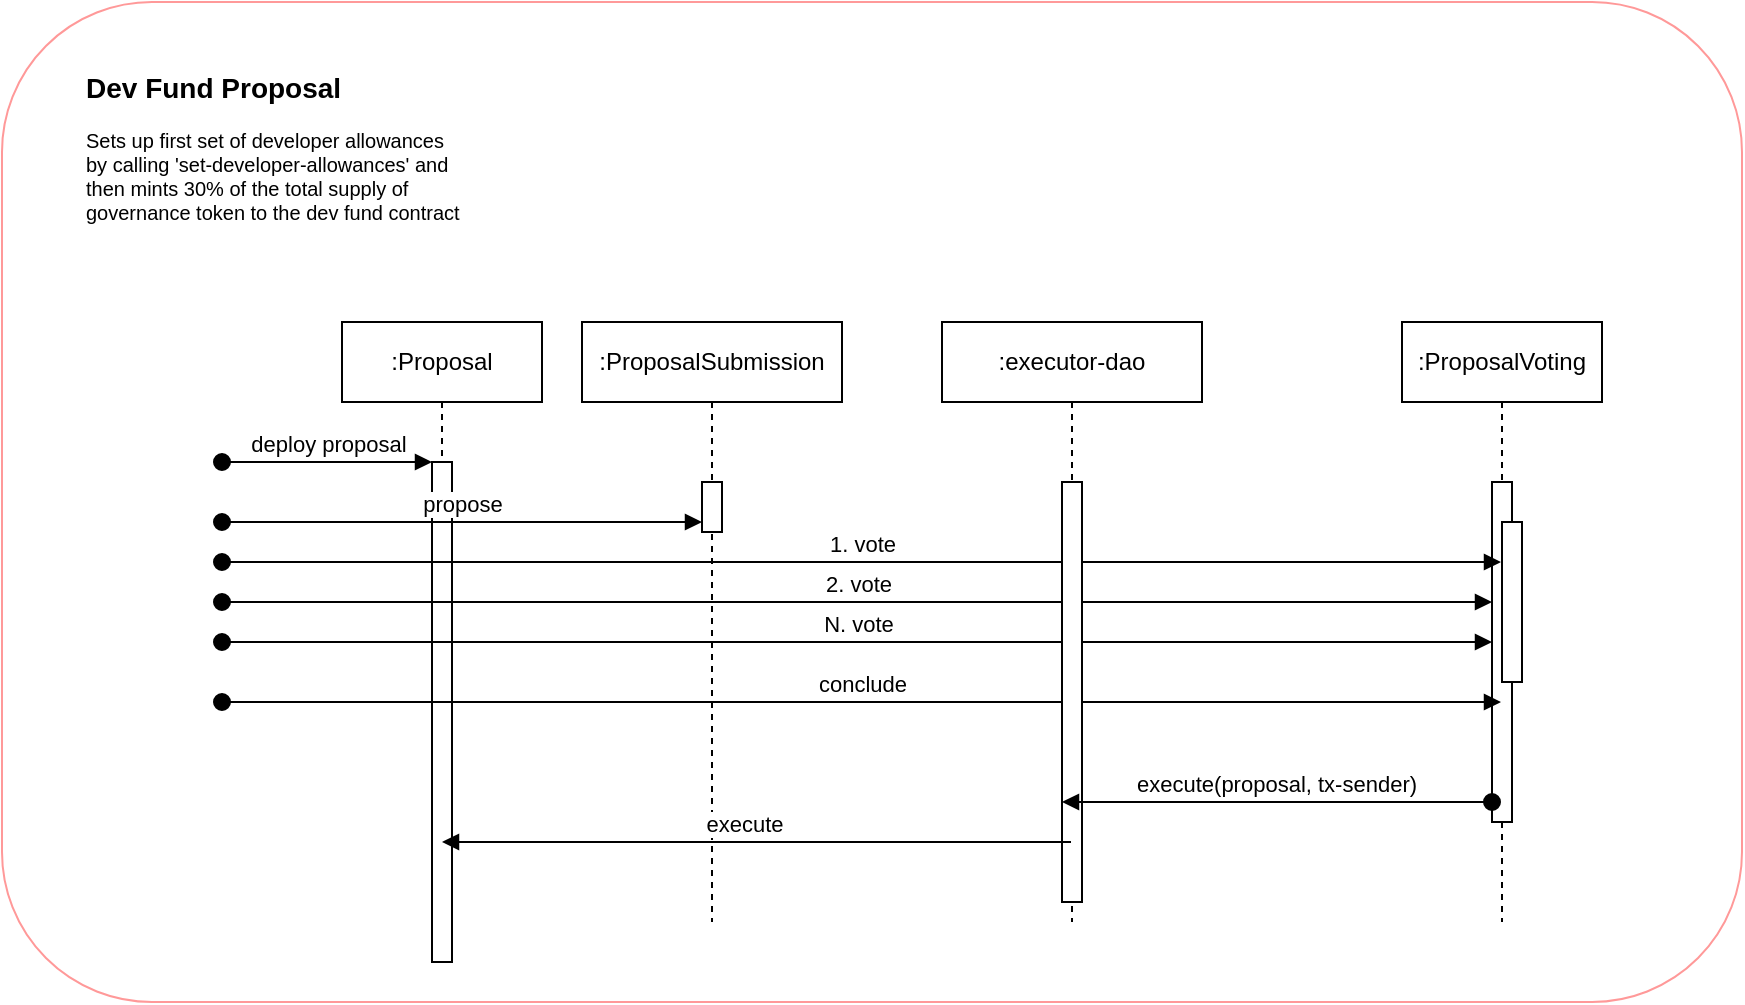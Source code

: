 <mxfile version="24.4.9" type="device">
  <diagram name="Page-1" id="2YBvvXClWsGukQMizWep">
    <mxGraphModel dx="1745" dy="1670" grid="1" gridSize="10" guides="1" tooltips="1" connect="1" arrows="1" fold="1" page="1" pageScale="1" pageWidth="850" pageHeight="1100" math="0" shadow="0">
      <root>
        <mxCell id="0" />
        <mxCell id="1" parent="0" />
        <mxCell id="Aift3zc4jcCWUdRSiagG-6" value="&lt;h1 style=&quot;margin-top: 0px; font-size: 23px; line-height: 30%;&quot;&gt;&lt;span style=&quot;background-color: initial;&quot;&gt;&lt;font style=&quot;font-size: 14px;&quot;&gt;Dev Fund Proposal&lt;/font&gt;&lt;/span&gt;&lt;/h1&gt;&lt;h1 style=&quot;margin-top: 0px; font-size: 23px; line-height: 30%;&quot;&gt;&lt;font style=&quot;background-color: initial; font-size: 10px; font-weight: normal;&quot;&gt;Sets up first set of developer allowances by calling &#39;&lt;/font&gt;&lt;span style=&quot;background-color: initial; font-size: 10px; font-weight: normal;&quot;&gt;set-developer-allowances&#39; and then mints 30% of the total supply of governance token to the dev fund contract&lt;/span&gt;&lt;/h1&gt;" style="text;html=1;whiteSpace=wrap;overflow=hidden;rounded=0;opacity=60;" vertex="1" parent="1">
          <mxGeometry x="-110" y="-10" width="190" height="90" as="geometry" />
        </mxCell>
        <mxCell id="aM9ryv3xv72pqoxQDRHE-1" value=":Proposal" style="shape=umlLifeline;perimeter=lifelinePerimeter;whiteSpace=wrap;html=1;container=0;dropTarget=0;collapsible=0;recursiveResize=0;outlineConnect=0;portConstraint=eastwest;newEdgeStyle={&quot;edgeStyle&quot;:&quot;elbowEdgeStyle&quot;,&quot;elbow&quot;:&quot;vertical&quot;,&quot;curved&quot;:0,&quot;rounded&quot;:0};" parent="1" vertex="1">
          <mxGeometry x="20" y="120" width="100" height="320" as="geometry" />
        </mxCell>
        <mxCell id="aM9ryv3xv72pqoxQDRHE-2" value="" style="html=1;points=[];perimeter=orthogonalPerimeter;outlineConnect=0;targetShapes=umlLifeline;portConstraint=eastwest;newEdgeStyle={&quot;edgeStyle&quot;:&quot;elbowEdgeStyle&quot;,&quot;elbow&quot;:&quot;vertical&quot;,&quot;curved&quot;:0,&quot;rounded&quot;:0};" parent="aM9ryv3xv72pqoxQDRHE-1" vertex="1">
          <mxGeometry x="45" y="70" width="10" height="250" as="geometry" />
        </mxCell>
        <mxCell id="aM9ryv3xv72pqoxQDRHE-3" value="deploy proposal" style="html=1;verticalAlign=bottom;startArrow=oval;endArrow=block;startSize=8;edgeStyle=elbowEdgeStyle;elbow=vertical;curved=0;rounded=0;" parent="aM9ryv3xv72pqoxQDRHE-1" target="aM9ryv3xv72pqoxQDRHE-2" edge="1">
          <mxGeometry relative="1" as="geometry">
            <mxPoint x="-60" y="70" as="sourcePoint" />
          </mxGeometry>
        </mxCell>
        <mxCell id="aM9ryv3xv72pqoxQDRHE-5" value=":ProposalVoting" style="shape=umlLifeline;perimeter=lifelinePerimeter;whiteSpace=wrap;html=1;container=0;dropTarget=0;collapsible=0;recursiveResize=0;outlineConnect=0;portConstraint=eastwest;newEdgeStyle={&quot;edgeStyle&quot;:&quot;elbowEdgeStyle&quot;,&quot;elbow&quot;:&quot;vertical&quot;,&quot;curved&quot;:0,&quot;rounded&quot;:0};" parent="1" vertex="1">
          <mxGeometry x="550" y="120" width="100" height="300" as="geometry" />
        </mxCell>
        <mxCell id="aM9ryv3xv72pqoxQDRHE-6" value="" style="html=1;points=[];perimeter=orthogonalPerimeter;outlineConnect=0;targetShapes=umlLifeline;portConstraint=eastwest;newEdgeStyle={&quot;edgeStyle&quot;:&quot;elbowEdgeStyle&quot;,&quot;elbow&quot;:&quot;vertical&quot;,&quot;curved&quot;:0,&quot;rounded&quot;:0};" parent="aM9ryv3xv72pqoxQDRHE-5" vertex="1">
          <mxGeometry x="45" y="80" width="10" height="170" as="geometry" />
        </mxCell>
        <mxCell id="aM9ryv3xv72pqoxQDRHE-4" value="" style="html=1;points=[];perimeter=orthogonalPerimeter;outlineConnect=0;targetShapes=umlLifeline;portConstraint=eastwest;newEdgeStyle={&quot;edgeStyle&quot;:&quot;elbowEdgeStyle&quot;,&quot;elbow&quot;:&quot;vertical&quot;,&quot;curved&quot;:0,&quot;rounded&quot;:0};" parent="aM9ryv3xv72pqoxQDRHE-5" vertex="1">
          <mxGeometry x="50" y="100" width="10" height="80" as="geometry" />
        </mxCell>
        <mxCell id="Aift3zc4jcCWUdRSiagG-1" value="1. vote" style="html=1;verticalAlign=bottom;startArrow=oval;endArrow=block;startSize=8;edgeStyle=elbowEdgeStyle;elbow=vertical;curved=0;rounded=0;" edge="1" parent="1" target="aM9ryv3xv72pqoxQDRHE-5">
          <mxGeometry relative="1" as="geometry">
            <mxPoint x="-40" y="240" as="sourcePoint" />
            <mxPoint x="70" y="240.5" as="targetPoint" />
          </mxGeometry>
        </mxCell>
        <mxCell id="Aift3zc4jcCWUdRSiagG-3" value="2. vote" style="html=1;verticalAlign=bottom;startArrow=oval;endArrow=block;startSize=8;edgeStyle=elbowEdgeStyle;elbow=horizontal;curved=0;rounded=0;" edge="1" parent="1" target="aM9ryv3xv72pqoxQDRHE-6">
          <mxGeometry relative="1" as="geometry">
            <mxPoint x="-40" y="260" as="sourcePoint" />
            <mxPoint x="240" y="260" as="targetPoint" />
            <Array as="points">
              <mxPoint x="180" y="260" />
            </Array>
          </mxGeometry>
        </mxCell>
        <mxCell id="Aift3zc4jcCWUdRSiagG-4" value="N. vote" style="html=1;verticalAlign=bottom;startArrow=oval;endArrow=block;startSize=8;edgeStyle=elbowEdgeStyle;elbow=vertical;curved=0;rounded=0;" edge="1" parent="1" target="aM9ryv3xv72pqoxQDRHE-6">
          <mxGeometry relative="1" as="geometry">
            <mxPoint x="-40" y="280" as="sourcePoint" />
            <mxPoint x="240" y="280" as="targetPoint" />
          </mxGeometry>
        </mxCell>
        <mxCell id="Aift3zc4jcCWUdRSiagG-5" value="conclude" style="html=1;verticalAlign=bottom;startArrow=oval;endArrow=block;startSize=8;edgeStyle=elbowEdgeStyle;elbow=vertical;curved=0;rounded=0;" edge="1" parent="1" target="aM9ryv3xv72pqoxQDRHE-5">
          <mxGeometry relative="1" as="geometry">
            <mxPoint x="-40" y="310" as="sourcePoint" />
            <mxPoint x="240" y="340" as="targetPoint" />
            <Array as="points">
              <mxPoint x="500" y="310" />
            </Array>
          </mxGeometry>
        </mxCell>
        <mxCell id="Aift3zc4jcCWUdRSiagG-11" value=":ProposalSubmission" style="shape=umlLifeline;perimeter=lifelinePerimeter;whiteSpace=wrap;html=1;container=0;dropTarget=0;collapsible=0;recursiveResize=0;outlineConnect=0;portConstraint=eastwest;newEdgeStyle={&quot;edgeStyle&quot;:&quot;elbowEdgeStyle&quot;,&quot;elbow&quot;:&quot;vertical&quot;,&quot;curved&quot;:0,&quot;rounded&quot;:0};" vertex="1" parent="1">
          <mxGeometry x="140" y="120" width="130" height="300" as="geometry" />
        </mxCell>
        <mxCell id="Aift3zc4jcCWUdRSiagG-12" value="" style="html=1;points=[];perimeter=orthogonalPerimeter;outlineConnect=0;targetShapes=umlLifeline;portConstraint=eastwest;newEdgeStyle={&quot;edgeStyle&quot;:&quot;elbowEdgeStyle&quot;,&quot;elbow&quot;:&quot;vertical&quot;,&quot;curved&quot;:0,&quot;rounded&quot;:0};" vertex="1" parent="Aift3zc4jcCWUdRSiagG-11">
          <mxGeometry x="60" y="80" width="10" height="25" as="geometry" />
        </mxCell>
        <mxCell id="Aift3zc4jcCWUdRSiagG-14" value="propose" style="html=1;verticalAlign=bottom;startArrow=oval;endArrow=block;startSize=8;edgeStyle=elbowEdgeStyle;elbow=vertical;curved=0;rounded=0;" edge="1" parent="1" target="Aift3zc4jcCWUdRSiagG-12">
          <mxGeometry relative="1" as="geometry">
            <mxPoint x="-40" y="220" as="sourcePoint" />
            <mxPoint x="65" y="220" as="targetPoint" />
          </mxGeometry>
        </mxCell>
        <mxCell id="Aift3zc4jcCWUdRSiagG-15" value=":executor-dao" style="shape=umlLifeline;perimeter=lifelinePerimeter;whiteSpace=wrap;html=1;container=0;dropTarget=0;collapsible=0;recursiveResize=0;outlineConnect=0;portConstraint=eastwest;newEdgeStyle={&quot;edgeStyle&quot;:&quot;elbowEdgeStyle&quot;,&quot;elbow&quot;:&quot;vertical&quot;,&quot;curved&quot;:0,&quot;rounded&quot;:0};" vertex="1" parent="1">
          <mxGeometry x="320" y="120" width="130" height="300" as="geometry" />
        </mxCell>
        <mxCell id="Aift3zc4jcCWUdRSiagG-16" value="" style="html=1;points=[];perimeter=orthogonalPerimeter;outlineConnect=0;targetShapes=umlLifeline;portConstraint=eastwest;newEdgeStyle={&quot;edgeStyle&quot;:&quot;elbowEdgeStyle&quot;,&quot;elbow&quot;:&quot;vertical&quot;,&quot;curved&quot;:0,&quot;rounded&quot;:0};" vertex="1" parent="Aift3zc4jcCWUdRSiagG-15">
          <mxGeometry x="60" y="80" width="10" height="210" as="geometry" />
        </mxCell>
        <mxCell id="Aift3zc4jcCWUdRSiagG-17" value="execute(proposal, tx-sender)" style="html=1;verticalAlign=bottom;startArrow=oval;endArrow=block;startSize=8;edgeStyle=elbowEdgeStyle;elbow=horizontal;curved=0;rounded=0;" edge="1" parent="1">
          <mxGeometry x="0.005" relative="1" as="geometry">
            <mxPoint x="595" y="360" as="sourcePoint" />
            <mxPoint x="380" y="360" as="targetPoint" />
            <Array as="points">
              <mxPoint x="575.5" y="470" />
              <mxPoint x="475.5" y="510" />
            </Array>
            <mxPoint as="offset" />
          </mxGeometry>
        </mxCell>
        <mxCell id="Aift3zc4jcCWUdRSiagG-22" value="execute" style="html=1;verticalAlign=bottom;endArrow=block;curved=0;rounded=0;" edge="1" parent="1" source="Aift3zc4jcCWUdRSiagG-15" target="aM9ryv3xv72pqoxQDRHE-1">
          <mxGeometry x="0.044" width="80" relative="1" as="geometry">
            <mxPoint x="290" y="340" as="sourcePoint" />
            <mxPoint x="370" y="340" as="targetPoint" />
            <Array as="points">
              <mxPoint x="150" y="380" />
            </Array>
            <mxPoint as="offset" />
          </mxGeometry>
        </mxCell>
        <mxCell id="Aift3zc4jcCWUdRSiagG-25" value="" style="rounded=1;whiteSpace=wrap;html=1;fillColor=none;strokeColor=#FF9999;" vertex="1" parent="1">
          <mxGeometry x="-150" y="-40" width="870" height="500" as="geometry" />
        </mxCell>
      </root>
    </mxGraphModel>
  </diagram>
</mxfile>
